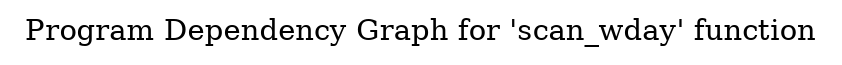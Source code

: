 digraph "Program Dependency Graph for 'scan_wday' function" {
	label="Program Dependency Graph for 'scan_wday' function";

}
